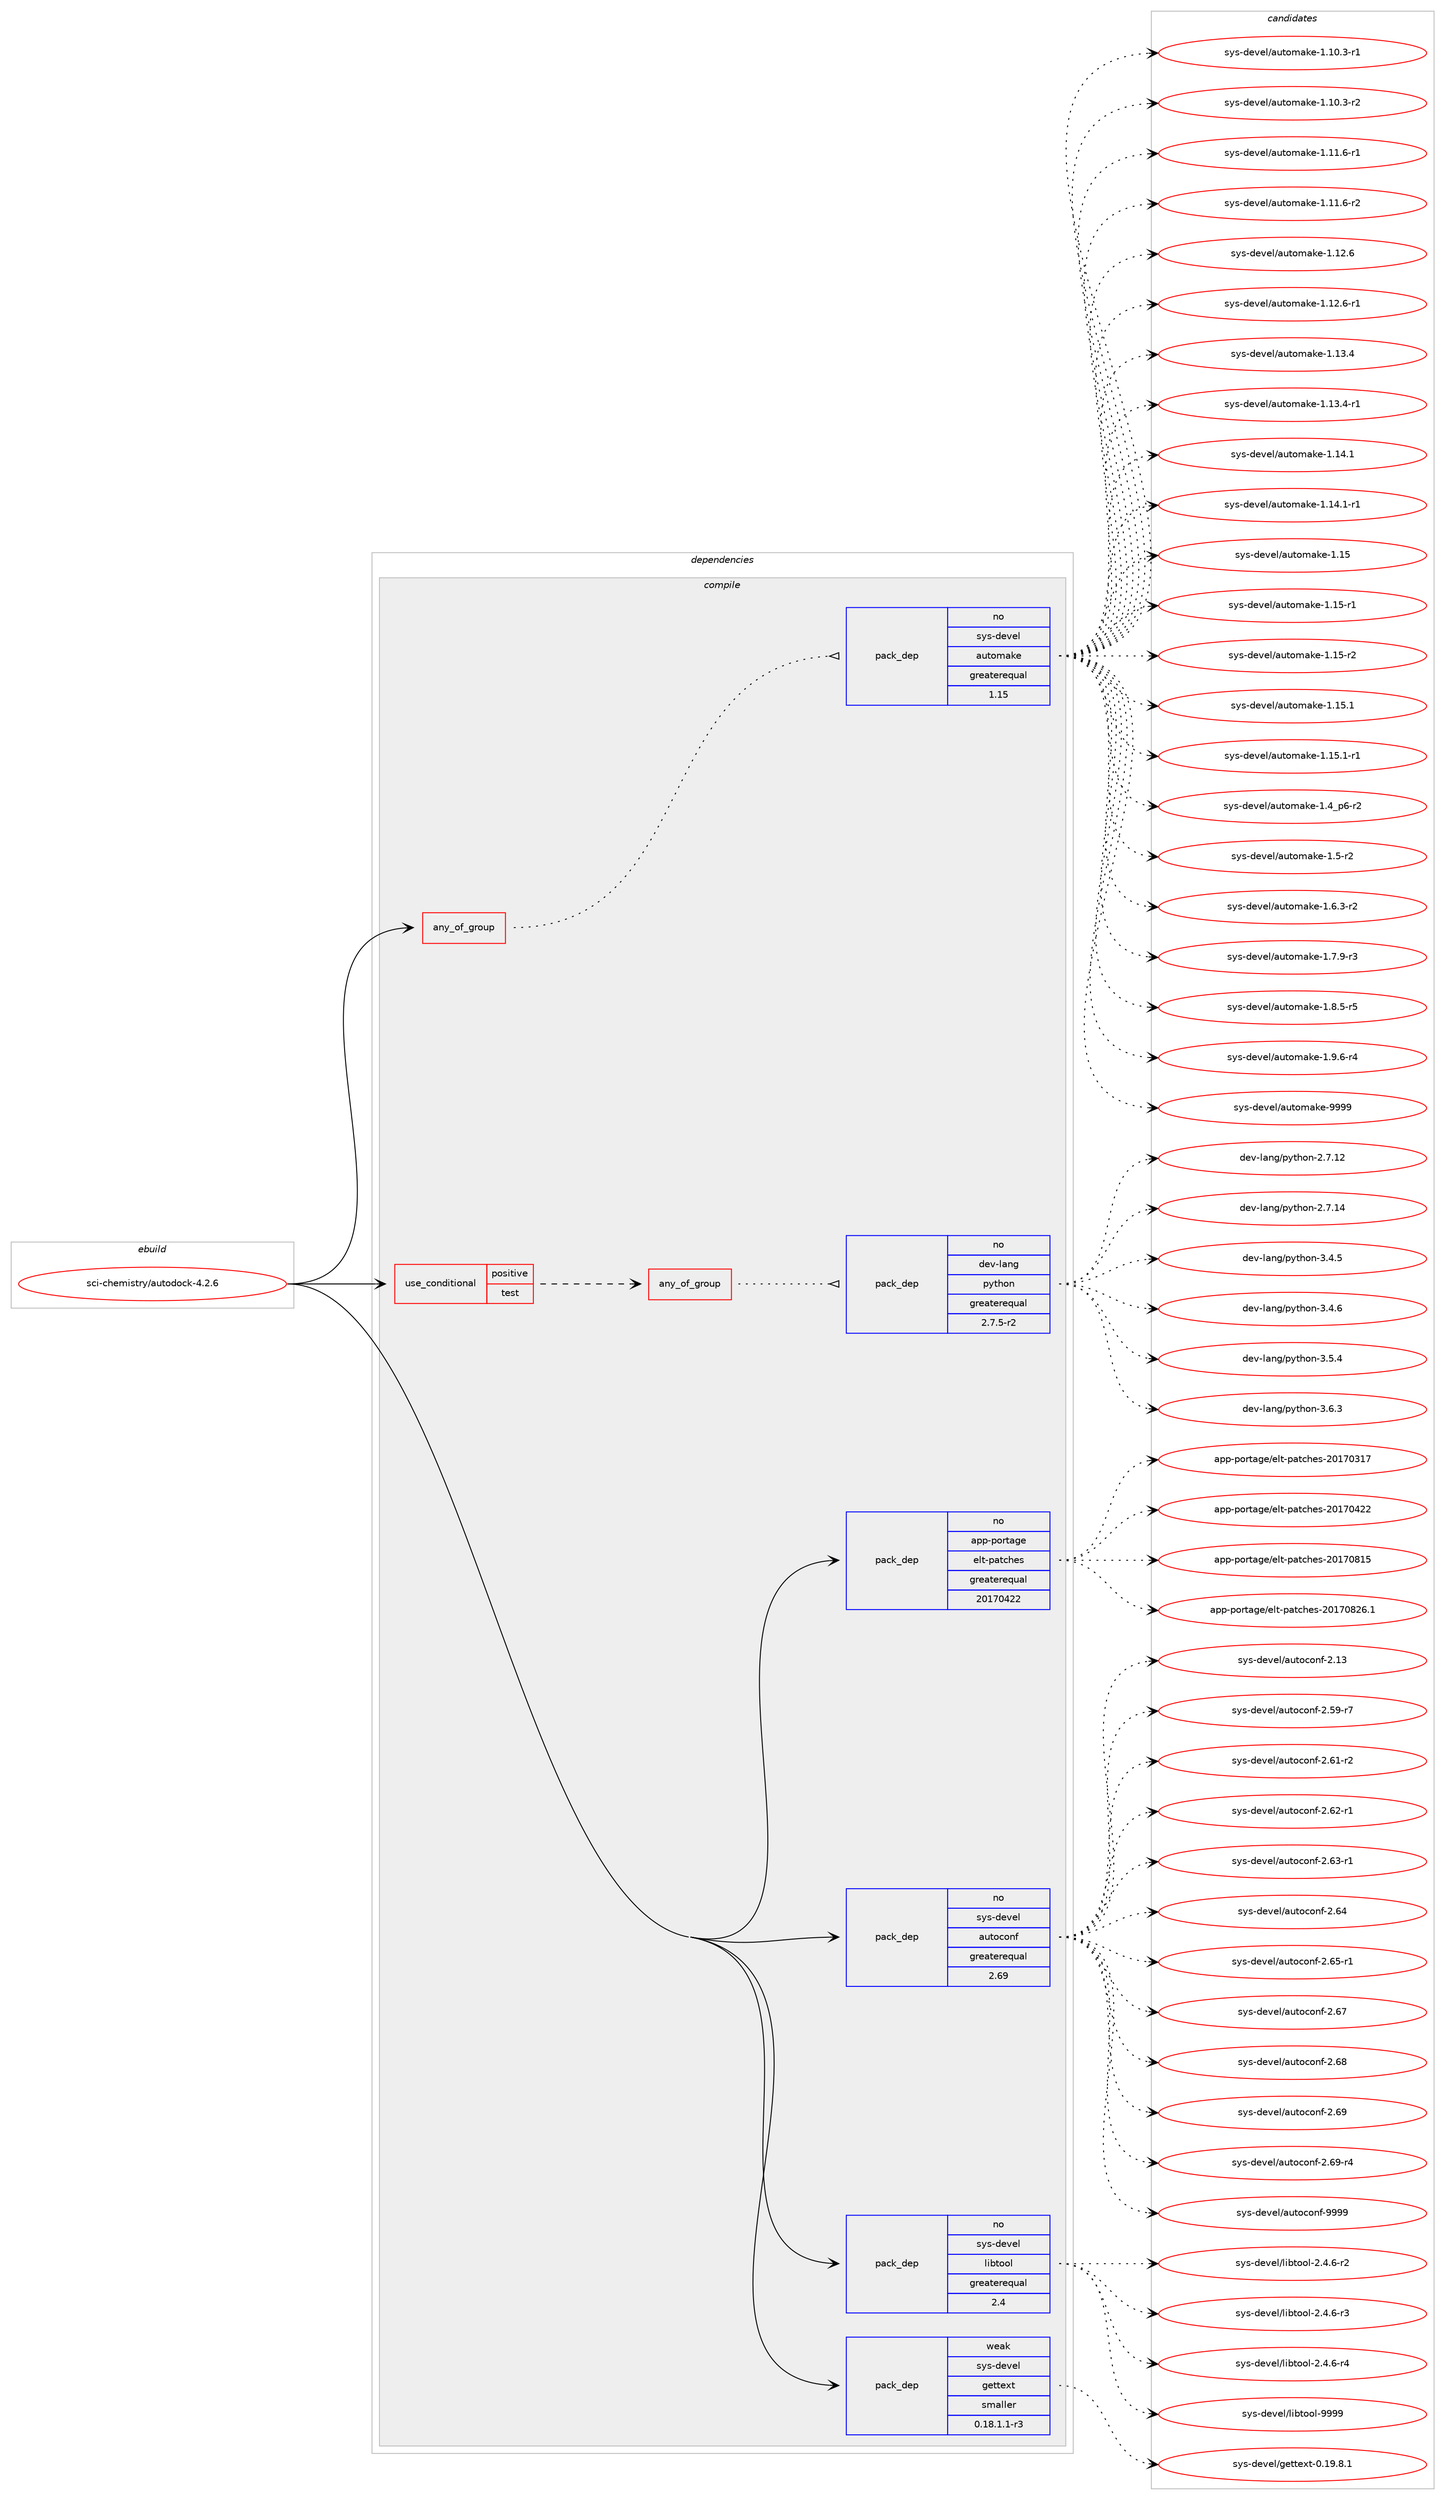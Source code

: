 digraph prolog {

# *************
# Graph options
# *************

newrank=true;
concentrate=true;
compound=true;
graph [rankdir=LR,fontname=Helvetica,fontsize=10,ranksep=1.5];#, ranksep=2.5, nodesep=0.2];
edge  [arrowhead=vee];
node  [fontname=Helvetica,fontsize=10];

# **********
# The ebuild
# **********

subgraph cluster_leftcol {
color=gray;
rank=same;
label=<<i>ebuild</i>>;
id [label="sci-chemistry/autodock-4.2.6", color=red, width=4, href="../sci-chemistry/autodock-4.2.6.svg"];
}

# ****************
# The dependencies
# ****************

subgraph cluster_midcol {
color=gray;
label=<<i>dependencies</i>>;
subgraph cluster_compile {
fillcolor="#eeeeee";
style=filled;
label=<<i>compile</i>>;
subgraph any7503 {
dependency445732 [label=<<TABLE BORDER="0" CELLBORDER="1" CELLSPACING="0" CELLPADDING="4"><TR><TD CELLPADDING="10">any_of_group</TD></TR></TABLE>>, shape=none, color=red];subgraph pack328487 {
dependency445733 [label=<<TABLE BORDER="0" CELLBORDER="1" CELLSPACING="0" CELLPADDING="4" WIDTH="220"><TR><TD ROWSPAN="6" CELLPADDING="30">pack_dep</TD></TR><TR><TD WIDTH="110">no</TD></TR><TR><TD>sys-devel</TD></TR><TR><TD>automake</TD></TR><TR><TD>greaterequal</TD></TR><TR><TD>1.15</TD></TR></TABLE>>, shape=none, color=blue];
}
dependency445732:e -> dependency445733:w [weight=20,style="dotted",arrowhead="oinv"];
}
id:e -> dependency445732:w [weight=20,style="solid",arrowhead="vee"];
subgraph cond109497 {
dependency445734 [label=<<TABLE BORDER="0" CELLBORDER="1" CELLSPACING="0" CELLPADDING="4"><TR><TD ROWSPAN="3" CELLPADDING="10">use_conditional</TD></TR><TR><TD>positive</TD></TR><TR><TD>test</TD></TR></TABLE>>, shape=none, color=red];
subgraph any7504 {
dependency445735 [label=<<TABLE BORDER="0" CELLBORDER="1" CELLSPACING="0" CELLPADDING="4"><TR><TD CELLPADDING="10">any_of_group</TD></TR></TABLE>>, shape=none, color=red];subgraph pack328488 {
dependency445736 [label=<<TABLE BORDER="0" CELLBORDER="1" CELLSPACING="0" CELLPADDING="4" WIDTH="220"><TR><TD ROWSPAN="6" CELLPADDING="30">pack_dep</TD></TR><TR><TD WIDTH="110">no</TD></TR><TR><TD>dev-lang</TD></TR><TR><TD>python</TD></TR><TR><TD>greaterequal</TD></TR><TR><TD>2.7.5-r2</TD></TR></TABLE>>, shape=none, color=blue];
}
dependency445735:e -> dependency445736:w [weight=20,style="dotted",arrowhead="oinv"];
}
dependency445734:e -> dependency445735:w [weight=20,style="dashed",arrowhead="vee"];
}
id:e -> dependency445734:w [weight=20,style="solid",arrowhead="vee"];
subgraph pack328489 {
dependency445737 [label=<<TABLE BORDER="0" CELLBORDER="1" CELLSPACING="0" CELLPADDING="4" WIDTH="220"><TR><TD ROWSPAN="6" CELLPADDING="30">pack_dep</TD></TR><TR><TD WIDTH="110">no</TD></TR><TR><TD>app-portage</TD></TR><TR><TD>elt-patches</TD></TR><TR><TD>greaterequal</TD></TR><TR><TD>20170422</TD></TR></TABLE>>, shape=none, color=blue];
}
id:e -> dependency445737:w [weight=20,style="solid",arrowhead="vee"];
subgraph pack328490 {
dependency445738 [label=<<TABLE BORDER="0" CELLBORDER="1" CELLSPACING="0" CELLPADDING="4" WIDTH="220"><TR><TD ROWSPAN="6" CELLPADDING="30">pack_dep</TD></TR><TR><TD WIDTH="110">no</TD></TR><TR><TD>sys-devel</TD></TR><TR><TD>autoconf</TD></TR><TR><TD>greaterequal</TD></TR><TR><TD>2.69</TD></TR></TABLE>>, shape=none, color=blue];
}
id:e -> dependency445738:w [weight=20,style="solid",arrowhead="vee"];
subgraph pack328491 {
dependency445739 [label=<<TABLE BORDER="0" CELLBORDER="1" CELLSPACING="0" CELLPADDING="4" WIDTH="220"><TR><TD ROWSPAN="6" CELLPADDING="30">pack_dep</TD></TR><TR><TD WIDTH="110">no</TD></TR><TR><TD>sys-devel</TD></TR><TR><TD>libtool</TD></TR><TR><TD>greaterequal</TD></TR><TR><TD>2.4</TD></TR></TABLE>>, shape=none, color=blue];
}
id:e -> dependency445739:w [weight=20,style="solid",arrowhead="vee"];
subgraph pack328492 {
dependency445740 [label=<<TABLE BORDER="0" CELLBORDER="1" CELLSPACING="0" CELLPADDING="4" WIDTH="220"><TR><TD ROWSPAN="6" CELLPADDING="30">pack_dep</TD></TR><TR><TD WIDTH="110">weak</TD></TR><TR><TD>sys-devel</TD></TR><TR><TD>gettext</TD></TR><TR><TD>smaller</TD></TR><TR><TD>0.18.1.1-r3</TD></TR></TABLE>>, shape=none, color=blue];
}
id:e -> dependency445740:w [weight=20,style="solid",arrowhead="vee"];
}
subgraph cluster_compileandrun {
fillcolor="#eeeeee";
style=filled;
label=<<i>compile and run</i>>;
}
subgraph cluster_run {
fillcolor="#eeeeee";
style=filled;
label=<<i>run</i>>;
}
}

# **************
# The candidates
# **************

subgraph cluster_choices {
rank=same;
color=gray;
label=<<i>candidates</i>>;

subgraph choice328487 {
color=black;
nodesep=1;
choice11512111545100101118101108479711711611110997107101454946494846514511449 [label="sys-devel/automake-1.10.3-r1", color=red, width=4,href="../sys-devel/automake-1.10.3-r1.svg"];
choice11512111545100101118101108479711711611110997107101454946494846514511450 [label="sys-devel/automake-1.10.3-r2", color=red, width=4,href="../sys-devel/automake-1.10.3-r2.svg"];
choice11512111545100101118101108479711711611110997107101454946494946544511449 [label="sys-devel/automake-1.11.6-r1", color=red, width=4,href="../sys-devel/automake-1.11.6-r1.svg"];
choice11512111545100101118101108479711711611110997107101454946494946544511450 [label="sys-devel/automake-1.11.6-r2", color=red, width=4,href="../sys-devel/automake-1.11.6-r2.svg"];
choice1151211154510010111810110847971171161111099710710145494649504654 [label="sys-devel/automake-1.12.6", color=red, width=4,href="../sys-devel/automake-1.12.6.svg"];
choice11512111545100101118101108479711711611110997107101454946495046544511449 [label="sys-devel/automake-1.12.6-r1", color=red, width=4,href="../sys-devel/automake-1.12.6-r1.svg"];
choice1151211154510010111810110847971171161111099710710145494649514652 [label="sys-devel/automake-1.13.4", color=red, width=4,href="../sys-devel/automake-1.13.4.svg"];
choice11512111545100101118101108479711711611110997107101454946495146524511449 [label="sys-devel/automake-1.13.4-r1", color=red, width=4,href="../sys-devel/automake-1.13.4-r1.svg"];
choice1151211154510010111810110847971171161111099710710145494649524649 [label="sys-devel/automake-1.14.1", color=red, width=4,href="../sys-devel/automake-1.14.1.svg"];
choice11512111545100101118101108479711711611110997107101454946495246494511449 [label="sys-devel/automake-1.14.1-r1", color=red, width=4,href="../sys-devel/automake-1.14.1-r1.svg"];
choice115121115451001011181011084797117116111109971071014549464953 [label="sys-devel/automake-1.15", color=red, width=4,href="../sys-devel/automake-1.15.svg"];
choice1151211154510010111810110847971171161111099710710145494649534511449 [label="sys-devel/automake-1.15-r1", color=red, width=4,href="../sys-devel/automake-1.15-r1.svg"];
choice1151211154510010111810110847971171161111099710710145494649534511450 [label="sys-devel/automake-1.15-r2", color=red, width=4,href="../sys-devel/automake-1.15-r2.svg"];
choice1151211154510010111810110847971171161111099710710145494649534649 [label="sys-devel/automake-1.15.1", color=red, width=4,href="../sys-devel/automake-1.15.1.svg"];
choice11512111545100101118101108479711711611110997107101454946495346494511449 [label="sys-devel/automake-1.15.1-r1", color=red, width=4,href="../sys-devel/automake-1.15.1-r1.svg"];
choice115121115451001011181011084797117116111109971071014549465295112544511450 [label="sys-devel/automake-1.4_p6-r2", color=red, width=4,href="../sys-devel/automake-1.4_p6-r2.svg"];
choice11512111545100101118101108479711711611110997107101454946534511450 [label="sys-devel/automake-1.5-r2", color=red, width=4,href="../sys-devel/automake-1.5-r2.svg"];
choice115121115451001011181011084797117116111109971071014549465446514511450 [label="sys-devel/automake-1.6.3-r2", color=red, width=4,href="../sys-devel/automake-1.6.3-r2.svg"];
choice115121115451001011181011084797117116111109971071014549465546574511451 [label="sys-devel/automake-1.7.9-r3", color=red, width=4,href="../sys-devel/automake-1.7.9-r3.svg"];
choice115121115451001011181011084797117116111109971071014549465646534511453 [label="sys-devel/automake-1.8.5-r5", color=red, width=4,href="../sys-devel/automake-1.8.5-r5.svg"];
choice115121115451001011181011084797117116111109971071014549465746544511452 [label="sys-devel/automake-1.9.6-r4", color=red, width=4,href="../sys-devel/automake-1.9.6-r4.svg"];
choice115121115451001011181011084797117116111109971071014557575757 [label="sys-devel/automake-9999", color=red, width=4,href="../sys-devel/automake-9999.svg"];
dependency445733:e -> choice11512111545100101118101108479711711611110997107101454946494846514511449:w [style=dotted,weight="100"];
dependency445733:e -> choice11512111545100101118101108479711711611110997107101454946494846514511450:w [style=dotted,weight="100"];
dependency445733:e -> choice11512111545100101118101108479711711611110997107101454946494946544511449:w [style=dotted,weight="100"];
dependency445733:e -> choice11512111545100101118101108479711711611110997107101454946494946544511450:w [style=dotted,weight="100"];
dependency445733:e -> choice1151211154510010111810110847971171161111099710710145494649504654:w [style=dotted,weight="100"];
dependency445733:e -> choice11512111545100101118101108479711711611110997107101454946495046544511449:w [style=dotted,weight="100"];
dependency445733:e -> choice1151211154510010111810110847971171161111099710710145494649514652:w [style=dotted,weight="100"];
dependency445733:e -> choice11512111545100101118101108479711711611110997107101454946495146524511449:w [style=dotted,weight="100"];
dependency445733:e -> choice1151211154510010111810110847971171161111099710710145494649524649:w [style=dotted,weight="100"];
dependency445733:e -> choice11512111545100101118101108479711711611110997107101454946495246494511449:w [style=dotted,weight="100"];
dependency445733:e -> choice115121115451001011181011084797117116111109971071014549464953:w [style=dotted,weight="100"];
dependency445733:e -> choice1151211154510010111810110847971171161111099710710145494649534511449:w [style=dotted,weight="100"];
dependency445733:e -> choice1151211154510010111810110847971171161111099710710145494649534511450:w [style=dotted,weight="100"];
dependency445733:e -> choice1151211154510010111810110847971171161111099710710145494649534649:w [style=dotted,weight="100"];
dependency445733:e -> choice11512111545100101118101108479711711611110997107101454946495346494511449:w [style=dotted,weight="100"];
dependency445733:e -> choice115121115451001011181011084797117116111109971071014549465295112544511450:w [style=dotted,weight="100"];
dependency445733:e -> choice11512111545100101118101108479711711611110997107101454946534511450:w [style=dotted,weight="100"];
dependency445733:e -> choice115121115451001011181011084797117116111109971071014549465446514511450:w [style=dotted,weight="100"];
dependency445733:e -> choice115121115451001011181011084797117116111109971071014549465546574511451:w [style=dotted,weight="100"];
dependency445733:e -> choice115121115451001011181011084797117116111109971071014549465646534511453:w [style=dotted,weight="100"];
dependency445733:e -> choice115121115451001011181011084797117116111109971071014549465746544511452:w [style=dotted,weight="100"];
dependency445733:e -> choice115121115451001011181011084797117116111109971071014557575757:w [style=dotted,weight="100"];
}
subgraph choice328488 {
color=black;
nodesep=1;
choice10010111845108971101034711212111610411111045504655464950 [label="dev-lang/python-2.7.12", color=red, width=4,href="../dev-lang/python-2.7.12.svg"];
choice10010111845108971101034711212111610411111045504655464952 [label="dev-lang/python-2.7.14", color=red, width=4,href="../dev-lang/python-2.7.14.svg"];
choice100101118451089711010347112121116104111110455146524653 [label="dev-lang/python-3.4.5", color=red, width=4,href="../dev-lang/python-3.4.5.svg"];
choice100101118451089711010347112121116104111110455146524654 [label="dev-lang/python-3.4.6", color=red, width=4,href="../dev-lang/python-3.4.6.svg"];
choice100101118451089711010347112121116104111110455146534652 [label="dev-lang/python-3.5.4", color=red, width=4,href="../dev-lang/python-3.5.4.svg"];
choice100101118451089711010347112121116104111110455146544651 [label="dev-lang/python-3.6.3", color=red, width=4,href="../dev-lang/python-3.6.3.svg"];
dependency445736:e -> choice10010111845108971101034711212111610411111045504655464950:w [style=dotted,weight="100"];
dependency445736:e -> choice10010111845108971101034711212111610411111045504655464952:w [style=dotted,weight="100"];
dependency445736:e -> choice100101118451089711010347112121116104111110455146524653:w [style=dotted,weight="100"];
dependency445736:e -> choice100101118451089711010347112121116104111110455146524654:w [style=dotted,weight="100"];
dependency445736:e -> choice100101118451089711010347112121116104111110455146534652:w [style=dotted,weight="100"];
dependency445736:e -> choice100101118451089711010347112121116104111110455146544651:w [style=dotted,weight="100"];
}
subgraph choice328489 {
color=black;
nodesep=1;
choice97112112451121111141169710310147101108116451129711699104101115455048495548514955 [label="app-portage/elt-patches-20170317", color=red, width=4,href="../app-portage/elt-patches-20170317.svg"];
choice97112112451121111141169710310147101108116451129711699104101115455048495548525050 [label="app-portage/elt-patches-20170422", color=red, width=4,href="../app-portage/elt-patches-20170422.svg"];
choice97112112451121111141169710310147101108116451129711699104101115455048495548564953 [label="app-portage/elt-patches-20170815", color=red, width=4,href="../app-portage/elt-patches-20170815.svg"];
choice971121124511211111411697103101471011081164511297116991041011154550484955485650544649 [label="app-portage/elt-patches-20170826.1", color=red, width=4,href="../app-portage/elt-patches-20170826.1.svg"];
dependency445737:e -> choice97112112451121111141169710310147101108116451129711699104101115455048495548514955:w [style=dotted,weight="100"];
dependency445737:e -> choice97112112451121111141169710310147101108116451129711699104101115455048495548525050:w [style=dotted,weight="100"];
dependency445737:e -> choice97112112451121111141169710310147101108116451129711699104101115455048495548564953:w [style=dotted,weight="100"];
dependency445737:e -> choice971121124511211111411697103101471011081164511297116991041011154550484955485650544649:w [style=dotted,weight="100"];
}
subgraph choice328490 {
color=black;
nodesep=1;
choice115121115451001011181011084797117116111991111101024550464951 [label="sys-devel/autoconf-2.13", color=red, width=4,href="../sys-devel/autoconf-2.13.svg"];
choice1151211154510010111810110847971171161119911111010245504653574511455 [label="sys-devel/autoconf-2.59-r7", color=red, width=4,href="../sys-devel/autoconf-2.59-r7.svg"];
choice1151211154510010111810110847971171161119911111010245504654494511450 [label="sys-devel/autoconf-2.61-r2", color=red, width=4,href="../sys-devel/autoconf-2.61-r2.svg"];
choice1151211154510010111810110847971171161119911111010245504654504511449 [label="sys-devel/autoconf-2.62-r1", color=red, width=4,href="../sys-devel/autoconf-2.62-r1.svg"];
choice1151211154510010111810110847971171161119911111010245504654514511449 [label="sys-devel/autoconf-2.63-r1", color=red, width=4,href="../sys-devel/autoconf-2.63-r1.svg"];
choice115121115451001011181011084797117116111991111101024550465452 [label="sys-devel/autoconf-2.64", color=red, width=4,href="../sys-devel/autoconf-2.64.svg"];
choice1151211154510010111810110847971171161119911111010245504654534511449 [label="sys-devel/autoconf-2.65-r1", color=red, width=4,href="../sys-devel/autoconf-2.65-r1.svg"];
choice115121115451001011181011084797117116111991111101024550465455 [label="sys-devel/autoconf-2.67", color=red, width=4,href="../sys-devel/autoconf-2.67.svg"];
choice115121115451001011181011084797117116111991111101024550465456 [label="sys-devel/autoconf-2.68", color=red, width=4,href="../sys-devel/autoconf-2.68.svg"];
choice115121115451001011181011084797117116111991111101024550465457 [label="sys-devel/autoconf-2.69", color=red, width=4,href="../sys-devel/autoconf-2.69.svg"];
choice1151211154510010111810110847971171161119911111010245504654574511452 [label="sys-devel/autoconf-2.69-r4", color=red, width=4,href="../sys-devel/autoconf-2.69-r4.svg"];
choice115121115451001011181011084797117116111991111101024557575757 [label="sys-devel/autoconf-9999", color=red, width=4,href="../sys-devel/autoconf-9999.svg"];
dependency445738:e -> choice115121115451001011181011084797117116111991111101024550464951:w [style=dotted,weight="100"];
dependency445738:e -> choice1151211154510010111810110847971171161119911111010245504653574511455:w [style=dotted,weight="100"];
dependency445738:e -> choice1151211154510010111810110847971171161119911111010245504654494511450:w [style=dotted,weight="100"];
dependency445738:e -> choice1151211154510010111810110847971171161119911111010245504654504511449:w [style=dotted,weight="100"];
dependency445738:e -> choice1151211154510010111810110847971171161119911111010245504654514511449:w [style=dotted,weight="100"];
dependency445738:e -> choice115121115451001011181011084797117116111991111101024550465452:w [style=dotted,weight="100"];
dependency445738:e -> choice1151211154510010111810110847971171161119911111010245504654534511449:w [style=dotted,weight="100"];
dependency445738:e -> choice115121115451001011181011084797117116111991111101024550465455:w [style=dotted,weight="100"];
dependency445738:e -> choice115121115451001011181011084797117116111991111101024550465456:w [style=dotted,weight="100"];
dependency445738:e -> choice115121115451001011181011084797117116111991111101024550465457:w [style=dotted,weight="100"];
dependency445738:e -> choice1151211154510010111810110847971171161119911111010245504654574511452:w [style=dotted,weight="100"];
dependency445738:e -> choice115121115451001011181011084797117116111991111101024557575757:w [style=dotted,weight="100"];
}
subgraph choice328491 {
color=black;
nodesep=1;
choice1151211154510010111810110847108105981161111111084550465246544511450 [label="sys-devel/libtool-2.4.6-r2", color=red, width=4,href="../sys-devel/libtool-2.4.6-r2.svg"];
choice1151211154510010111810110847108105981161111111084550465246544511451 [label="sys-devel/libtool-2.4.6-r3", color=red, width=4,href="../sys-devel/libtool-2.4.6-r3.svg"];
choice1151211154510010111810110847108105981161111111084550465246544511452 [label="sys-devel/libtool-2.4.6-r4", color=red, width=4,href="../sys-devel/libtool-2.4.6-r4.svg"];
choice1151211154510010111810110847108105981161111111084557575757 [label="sys-devel/libtool-9999", color=red, width=4,href="../sys-devel/libtool-9999.svg"];
dependency445739:e -> choice1151211154510010111810110847108105981161111111084550465246544511450:w [style=dotted,weight="100"];
dependency445739:e -> choice1151211154510010111810110847108105981161111111084550465246544511451:w [style=dotted,weight="100"];
dependency445739:e -> choice1151211154510010111810110847108105981161111111084550465246544511452:w [style=dotted,weight="100"];
dependency445739:e -> choice1151211154510010111810110847108105981161111111084557575757:w [style=dotted,weight="100"];
}
subgraph choice328492 {
color=black;
nodesep=1;
choice1151211154510010111810110847103101116116101120116454846495746564649 [label="sys-devel/gettext-0.19.8.1", color=red, width=4,href="../sys-devel/gettext-0.19.8.1.svg"];
dependency445740:e -> choice1151211154510010111810110847103101116116101120116454846495746564649:w [style=dotted,weight="100"];
}
}

}
